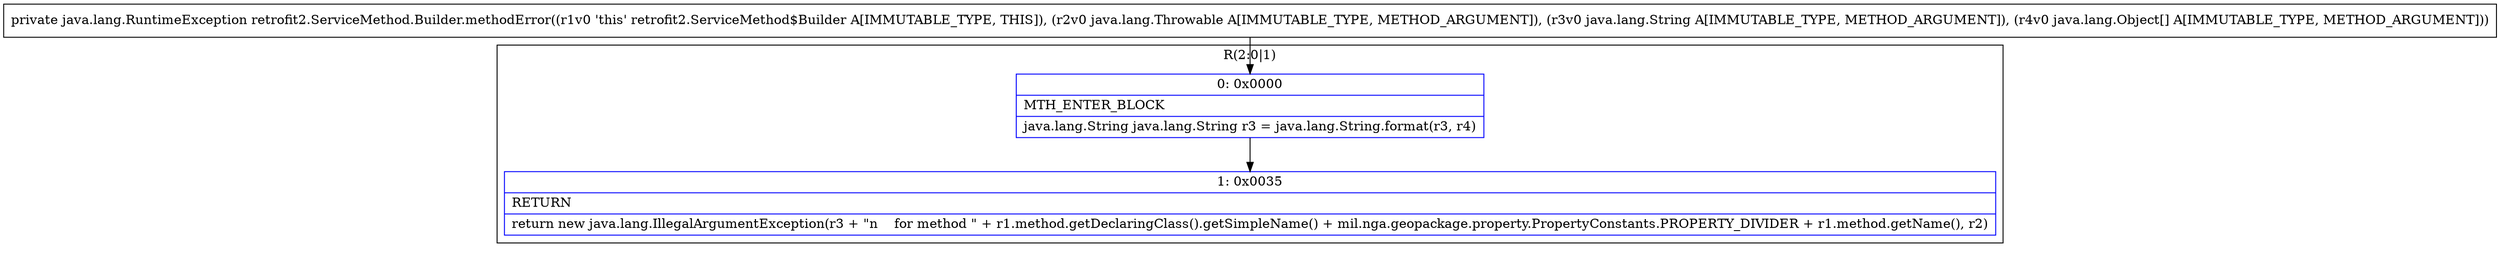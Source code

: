digraph "CFG forretrofit2.ServiceMethod.Builder.methodError(Ljava\/lang\/Throwable;Ljava\/lang\/String;[Ljava\/lang\/Object;)Ljava\/lang\/RuntimeException;" {
subgraph cluster_Region_140216328 {
label = "R(2:0|1)";
node [shape=record,color=blue];
Node_0 [shape=record,label="{0\:\ 0x0000|MTH_ENTER_BLOCK\l|java.lang.String java.lang.String r3 = java.lang.String.format(r3, r4)\l}"];
Node_1 [shape=record,label="{1\:\ 0x0035|RETURN\l|return new java.lang.IllegalArgumentException(r3 + \"n    for method \" + r1.method.getDeclaringClass().getSimpleName() + mil.nga.geopackage.property.PropertyConstants.PROPERTY_DIVIDER + r1.method.getName(), r2)\l}"];
}
MethodNode[shape=record,label="{private java.lang.RuntimeException retrofit2.ServiceMethod.Builder.methodError((r1v0 'this' retrofit2.ServiceMethod$Builder A[IMMUTABLE_TYPE, THIS]), (r2v0 java.lang.Throwable A[IMMUTABLE_TYPE, METHOD_ARGUMENT]), (r3v0 java.lang.String A[IMMUTABLE_TYPE, METHOD_ARGUMENT]), (r4v0 java.lang.Object[] A[IMMUTABLE_TYPE, METHOD_ARGUMENT])) }"];
MethodNode -> Node_0;
Node_0 -> Node_1;
}

